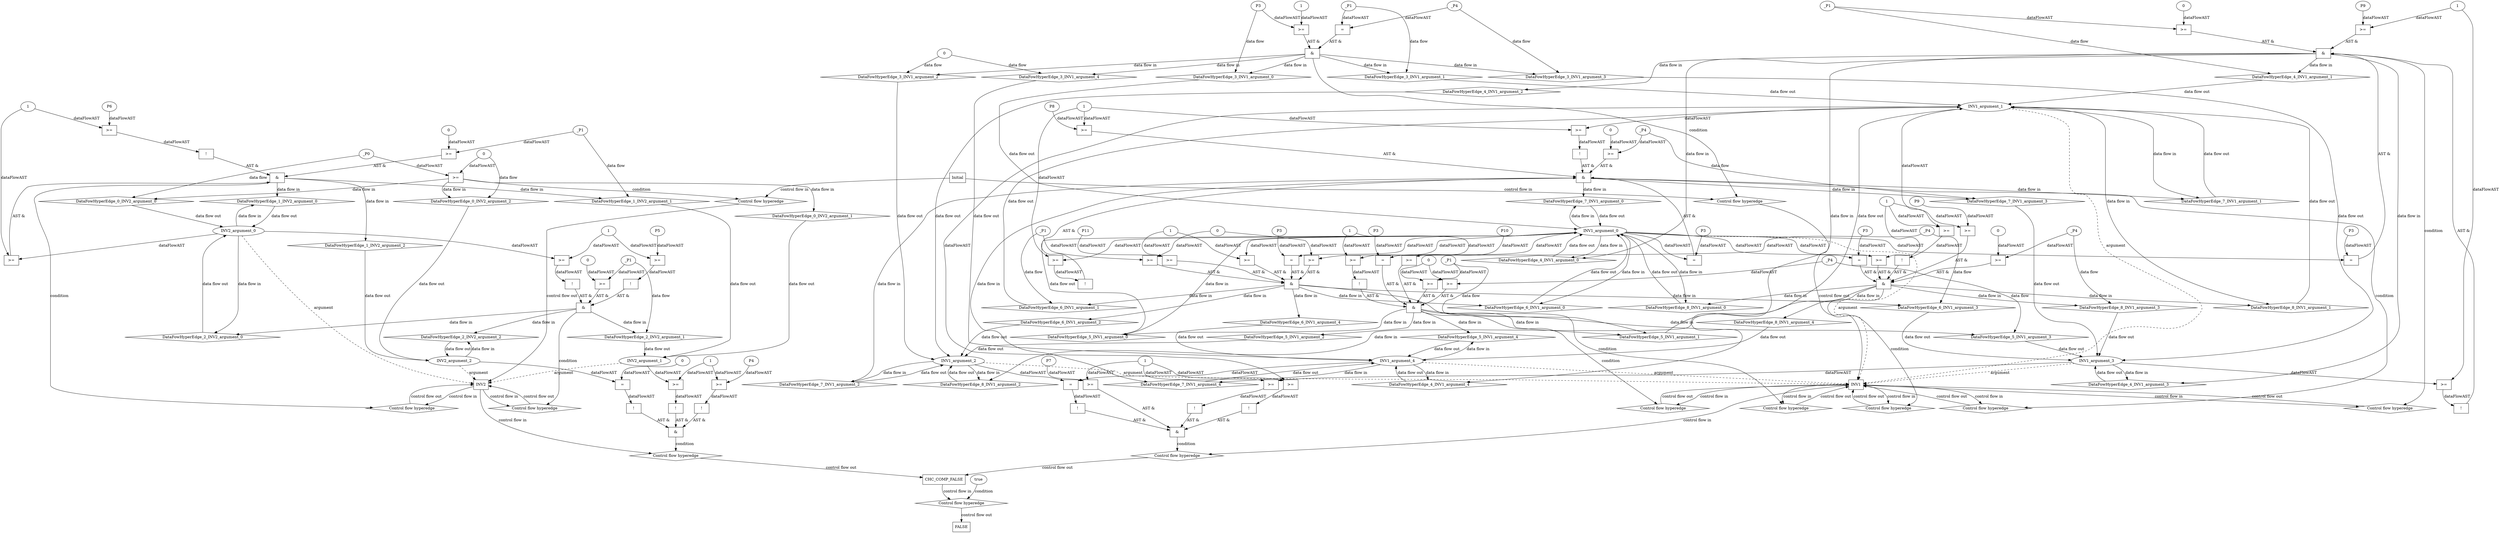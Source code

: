digraph dag {
"CHC_COMP_FALSE" [label="CHC_COMP_FALSE" nodeName="CHC_COMP_FALSE" class=cfn  shape="rect"];
"INV1" [label="INV1" nodeName="INV1" class=cfn  shape="rect"];
"INV2" [label="INV2" nodeName="INV2" class=cfn  shape="rect"];
FALSE [label="FALSE" nodeName=FALSE class=cfn  shape="rect"];
Initial [label="Initial" nodeName=Initial class=cfn  shape="rect"];
ControlFowHyperEdge_0 [label="Control flow hyperedge" nodeName=ControlFowHyperEdge_0 class=controlFlowHyperEdge shape="diamond"];
"Initial" -> ControlFowHyperEdge_0 [label="control flow in"]
ControlFowHyperEdge_0 -> "INV2" [label="control flow out"]
ControlFowHyperEdge_1 [label="Control flow hyperedge" nodeName=ControlFowHyperEdge_1 class=controlFlowHyperEdge shape="diamond"];
"INV2" -> ControlFowHyperEdge_1 [label="control flow in"]
ControlFowHyperEdge_1 -> "INV2" [label="control flow out"]
ControlFowHyperEdge_2 [label="Control flow hyperedge" nodeName=ControlFowHyperEdge_2 class=controlFlowHyperEdge shape="diamond"];
"INV2" -> ControlFowHyperEdge_2 [label="control flow in"]
ControlFowHyperEdge_2 -> "INV2" [label="control flow out"]
ControlFowHyperEdge_3 [label="Control flow hyperedge" nodeName=ControlFowHyperEdge_3 class=controlFlowHyperEdge shape="diamond"];
"Initial" -> ControlFowHyperEdge_3 [label="control flow in"]
ControlFowHyperEdge_3 -> "INV1" [label="control flow out"]
ControlFowHyperEdge_4 [label="Control flow hyperedge" nodeName=ControlFowHyperEdge_4 class=controlFlowHyperEdge shape="diamond"];
"INV1" -> ControlFowHyperEdge_4 [label="control flow in"]
ControlFowHyperEdge_4 -> "INV1" [label="control flow out"]
ControlFowHyperEdge_5 [label="Control flow hyperedge" nodeName=ControlFowHyperEdge_5 class=controlFlowHyperEdge shape="diamond"];
"INV1" -> ControlFowHyperEdge_5 [label="control flow in"]
ControlFowHyperEdge_5 -> "INV1" [label="control flow out"]
ControlFowHyperEdge_6 [label="Control flow hyperedge" nodeName=ControlFowHyperEdge_6 class=controlFlowHyperEdge shape="diamond"];
"INV1" -> ControlFowHyperEdge_6 [label="control flow in"]
ControlFowHyperEdge_6 -> "INV1" [label="control flow out"]
ControlFowHyperEdge_7 [label="Control flow hyperedge" nodeName=ControlFowHyperEdge_7 class=controlFlowHyperEdge shape="diamond"];
"INV1" -> ControlFowHyperEdge_7 [label="control flow in"]
ControlFowHyperEdge_7 -> "INV1" [label="control flow out"]
ControlFowHyperEdge_8 [label="Control flow hyperedge" nodeName=ControlFowHyperEdge_8 class=controlFlowHyperEdge shape="diamond"];
"INV1" -> ControlFowHyperEdge_8 [label="control flow in"]
ControlFowHyperEdge_8 -> "INV1" [label="control flow out"]
ControlFowHyperEdge_9 [label="Control flow hyperedge" nodeName=ControlFowHyperEdge_9 class=controlFlowHyperEdge shape="diamond"];
"INV2" -> ControlFowHyperEdge_9 [label="control flow in"]
ControlFowHyperEdge_9 -> "CHC_COMP_FALSE" [label="control flow out"]
ControlFowHyperEdge_10 [label="Control flow hyperedge" nodeName=ControlFowHyperEdge_10 class=controlFlowHyperEdge shape="diamond"];
"INV1" -> ControlFowHyperEdge_10 [label="control flow in"]
ControlFowHyperEdge_10 -> "CHC_COMP_FALSE" [label="control flow out"]
ControlFowHyperEdge_11 [label="Control flow hyperedge" nodeName=ControlFowHyperEdge_11 class=controlFlowHyperEdge shape="diamond"];
"CHC_COMP_FALSE" -> ControlFowHyperEdge_11 [label="control flow in"]
ControlFowHyperEdge_11 -> "FALSE" [label="control flow out"]
"INV2_argument_0" [label="INV2_argument_0" nodeName=argument0 class=argument  head="INV2" shape="oval"];
"INV2_argument_0" -> "INV2"[label="argument" style="dashed"]
"INV2_argument_1" [label="INV2_argument_1" nodeName=argument1 class=argument  head="INV2" shape="oval"];
"INV2_argument_1" -> "INV2"[label="argument" style="dashed"]
"INV2_argument_2" [label="INV2_argument_2" nodeName=argument2 class=argument  head="INV2" shape="oval"];
"INV2_argument_2" -> "INV2"[label="argument" style="dashed"]
"INV1_argument_0" [label="INV1_argument_0" nodeName=argument0 class=argument  head="INV1" shape="oval"];
"INV1_argument_0" -> "INV1"[label="argument" style="dashed"]
"INV1_argument_1" [label="INV1_argument_1" nodeName=argument1 class=argument  head="INV1" shape="oval"];
"INV1_argument_1" -> "INV1"[label="argument" style="dashed"]
"INV1_argument_2" [label="INV1_argument_2" nodeName=argument2 class=argument  head="INV1" shape="oval"];
"INV1_argument_2" -> "INV1"[label="argument" style="dashed"]
"INV1_argument_3" [label="INV1_argument_3" nodeName=argument3 class=argument  head="INV1" shape="oval"];
"INV1_argument_3" -> "INV1"[label="argument" style="dashed"]
"INV1_argument_4" [label="INV1_argument_4" nodeName=argument4 class=argument  head="INV1" shape="oval"];
"INV1_argument_4" -> "INV1"[label="argument" style="dashed"]

"xxxINV2___Initial_0xxxguard_0_node_0" [label=">=" nodeName="xxxINV2___Initial_0xxxguard_0_node_0" class=Operator  shape="rect"];
"xxxINV2___Initial_0xxxdataFlow1_node_0" -> "xxxINV2___Initial_0xxxguard_0_node_0"[label="dataFlowAST"]
"xxxINV2___Initial_0xxxdataFlow_0_node_0" -> "xxxINV2___Initial_0xxxguard_0_node_0"[label="dataFlowAST"]

"xxxINV2___Initial_0xxxguard_0_node_0" -> "ControlFowHyperEdge_0" [label="condition"];
"xxxINV2___Initial_0xxxdataFlow_0_node_0" [label="_P0" nodeName="xxxINV2___Initial_0xxxdataFlow_0_node_0" class=Constant ];

"xxxINV2___Initial_0xxxdataFlow_0_node_0" -> "DataFowHyperEdge_0_INV2_argument_0" [label="data flow"];
"xxxINV2___Initial_0xxxdataFlow1_node_0" [label="0" nodeName="xxxINV2___Initial_0xxxdataFlow1_node_0" class=Literal ];

"xxxINV2___Initial_0xxxdataFlow1_node_0" -> "DataFowHyperEdge_0_INV2_argument_2" [label="data flow"];
"xxxINV2___INV2_1xxx_and" [label="&" nodeName="xxxINV2___INV2_1xxx_and" class=Operator shape="rect"];
"xxxINV2___INV2_1xxxguard_0_node_0" [label="!" nodeName="xxxINV2___INV2_1xxxguard_0_node_0" class=Operator shape="rect"];
"xxxINV2___INV2_1xxxguard_0_node_1" [label=">=" nodeName="xxxINV2___INV2_1xxxguard_0_node_1" class=Operator  shape="rect"];
"xxxINV2___INV2_1xxxguard_0_node_2" [label="P6" nodeName="xxxINV2___INV2_1xxxguard_0_node_2" class=Constant ];
"xxxINV2___INV2_1xxxguard_0_node_3" [label="1" nodeName="xxxINV2___INV2_1xxxguard_0_node_3" class=Literal ];
"xxxINV2___INV2_1xxxguard_0_node_1" -> "xxxINV2___INV2_1xxxguard_0_node_0"[label="dataFlowAST"]
"xxxINV2___INV2_1xxxguard_0_node_2" -> "xxxINV2___INV2_1xxxguard_0_node_1"[label="dataFlowAST"]
"xxxINV2___INV2_1xxxguard_0_node_3" -> "xxxINV2___INV2_1xxxguard_0_node_1"[label="dataFlowAST"]

"xxxINV2___INV2_1xxxguard_0_node_0" -> "xxxINV2___INV2_1xxx_and" [label="AST &"];
"xxxINV2___INV2_1xxxguard1_node_0" [label=">=" nodeName="xxxINV2___INV2_1xxxguard1_node_0" class=Operator  shape="rect"];
"xxxINV2___INV2_1xxxguard1_node_2" [label="0" nodeName="xxxINV2___INV2_1xxxguard1_node_2" class=Literal ];
"xxxINV2___INV2_1xxxdataFlow_0_node_0" -> "xxxINV2___INV2_1xxxguard1_node_0"[label="dataFlowAST"]
"xxxINV2___INV2_1xxxguard1_node_2" -> "xxxINV2___INV2_1xxxguard1_node_0"[label="dataFlowAST"]

"xxxINV2___INV2_1xxxguard1_node_0" -> "xxxINV2___INV2_1xxx_and" [label="AST &"];
"xxxINV2___INV2_1xxxguard2_node_0" [label=">=" nodeName="xxxINV2___INV2_1xxxguard2_node_0" class=Operator  shape="rect"];
"INV2_argument_0" -> "xxxINV2___INV2_1xxxguard2_node_0"[label="dataFlowAST"]
"xxxINV2___INV2_1xxxguard_0_node_3" -> "xxxINV2___INV2_1xxxguard2_node_0"[label="dataFlowAST"]

"xxxINV2___INV2_1xxxguard2_node_0" -> "xxxINV2___INV2_1xxx_and" [label="AST &"];
"xxxINV2___INV2_1xxx_and" -> "ControlFowHyperEdge_1" [label="condition"];
"xxxINV2___INV2_1xxxdataFlow_0_node_0" [label="_P1" nodeName="xxxINV2___INV2_1xxxdataFlow_0_node_0" class=Constant ];

"xxxINV2___INV2_1xxxdataFlow_0_node_0" -> "DataFowHyperEdge_1_INV2_argument_1" [label="data flow"];
"xxxINV2___INV2_2xxx_and" [label="&" nodeName="xxxINV2___INV2_2xxx_and" class=Operator shape="rect"];
"xxxINV2___INV2_2xxxguard_0_node_0" [label=">=" nodeName="xxxINV2___INV2_2xxxguard_0_node_0" class=Operator  shape="rect"];
"xxxINV2___INV2_2xxxguard_0_node_2" [label="0" nodeName="xxxINV2___INV2_2xxxguard_0_node_2" class=Literal ];
"xxxINV2___INV2_2xxxdataFlow_0_node_0" -> "xxxINV2___INV2_2xxxguard_0_node_0"[label="dataFlowAST"]
"xxxINV2___INV2_2xxxguard_0_node_2" -> "xxxINV2___INV2_2xxxguard_0_node_0"[label="dataFlowAST"]

"xxxINV2___INV2_2xxxguard_0_node_0" -> "xxxINV2___INV2_2xxx_and" [label="AST &"];
"xxxINV2___INV2_2xxxguard1_node_0" [label="!" nodeName="xxxINV2___INV2_2xxxguard1_node_0" class=Operator shape="rect"];
"xxxINV2___INV2_2xxxguard1_node_1" [label=">=" nodeName="xxxINV2___INV2_2xxxguard1_node_1" class=Operator  shape="rect"];
"xxxINV2___INV2_2xxxguard1_node_2" [label="P5" nodeName="xxxINV2___INV2_2xxxguard1_node_2" class=Constant ];
"xxxINV2___INV2_2xxxguard1_node_3" [label="1" nodeName="xxxINV2___INV2_2xxxguard1_node_3" class=Literal ];
"xxxINV2___INV2_2xxxguard1_node_1" -> "xxxINV2___INV2_2xxxguard1_node_0"[label="dataFlowAST"]
"xxxINV2___INV2_2xxxguard1_node_2" -> "xxxINV2___INV2_2xxxguard1_node_1"[label="dataFlowAST"]
"xxxINV2___INV2_2xxxguard1_node_3" -> "xxxINV2___INV2_2xxxguard1_node_1"[label="dataFlowAST"]

"xxxINV2___INV2_2xxxguard1_node_0" -> "xxxINV2___INV2_2xxx_and" [label="AST &"];
"xxxINV2___INV2_2xxxguard2_node_0" [label="!" nodeName="xxxINV2___INV2_2xxxguard2_node_0" class=Operator shape="rect"];
"xxxINV2___INV2_2xxxguard2_node_1" [label=">=" nodeName="xxxINV2___INV2_2xxxguard2_node_1" class=Operator  shape="rect"];
"xxxINV2___INV2_2xxxguard2_node_1" -> "xxxINV2___INV2_2xxxguard2_node_0"[label="dataFlowAST"]
"INV2_argument_0" -> "xxxINV2___INV2_2xxxguard2_node_1"[label="dataFlowAST"]
"xxxINV2___INV2_2xxxguard1_node_3" -> "xxxINV2___INV2_2xxxguard2_node_1"[label="dataFlowAST"]

"xxxINV2___INV2_2xxxguard2_node_0" -> "xxxINV2___INV2_2xxx_and" [label="AST &"];
"xxxINV2___INV2_2xxx_and" -> "ControlFowHyperEdge_2" [label="condition"];
"xxxINV2___INV2_2xxxdataFlow_0_node_0" [label="_P1" nodeName="xxxINV2___INV2_2xxxdataFlow_0_node_0" class=Constant ];

"xxxINV2___INV2_2xxxdataFlow_0_node_0" -> "DataFowHyperEdge_2_INV2_argument_1" [label="data flow"];
"xxxINV1___Initial_3xxx_and" [label="&" nodeName="xxxINV1___Initial_3xxx_and" class=Operator shape="rect"];
"xxxINV1___Initial_3xxxguard_0_node_0" [label=">=" nodeName="xxxINV1___Initial_3xxxguard_0_node_0" class=Operator  shape="rect"];
"xxxINV1___Initial_3xxxguard_0_node_2" [label="1" nodeName="xxxINV1___Initial_3xxxguard_0_node_2" class=Literal ];
"xxxINV1___Initial_3xxxdataFlow4_node_0" -> "xxxINV1___Initial_3xxxguard_0_node_0"[label="dataFlowAST"]
"xxxINV1___Initial_3xxxguard_0_node_2" -> "xxxINV1___Initial_3xxxguard_0_node_0"[label="dataFlowAST"]

"xxxINV1___Initial_3xxxguard_0_node_0" -> "xxxINV1___Initial_3xxx_and" [label="AST &"];
"xxxINV1___Initial_3xxxguard1_node_0" [label="=" nodeName="xxxINV1___Initial_3xxxguard1_node_0" class=Operator  shape="rect"];
"xxxINV1___Initial_3xxxdataFlow1_node_0" -> "xxxINV1___Initial_3xxxguard1_node_0"[label="dataFlowAST"]
"xxxINV1___Initial_3xxxdataFlow3_node_0" -> "xxxINV1___Initial_3xxxguard1_node_0"[label="dataFlowAST"]

"xxxINV1___Initial_3xxxguard1_node_0" -> "xxxINV1___Initial_3xxx_and" [label="AST &"];
"xxxINV1___Initial_3xxx_and" -> "ControlFowHyperEdge_3" [label="condition"];
"xxxINV1___Initial_3xxxdataFlow_0_node_0" [label="0" nodeName="xxxINV1___Initial_3xxxdataFlow_0_node_0" class=Literal ];

"xxxINV1___Initial_3xxxdataFlow_0_node_0" -> "DataFowHyperEdge_3_INV1_argument_4" [label="data flow"];
"xxxINV1___Initial_3xxxdataFlow1_node_0" [label="_P1" nodeName="xxxINV1___Initial_3xxxdataFlow1_node_0" class=Constant ];

"xxxINV1___Initial_3xxxdataFlow1_node_0" -> "DataFowHyperEdge_3_INV1_argument_1" [label="data flow"];

"xxxINV1___Initial_3xxxdataFlow_0_node_0" -> "DataFowHyperEdge_3_INV1_argument_2" [label="data flow"];
"xxxINV1___Initial_3xxxdataFlow3_node_0" [label="_P4" nodeName="xxxINV1___Initial_3xxxdataFlow3_node_0" class=Constant ];

"xxxINV1___Initial_3xxxdataFlow3_node_0" -> "DataFowHyperEdge_3_INV1_argument_3" [label="data flow"];
"xxxINV1___Initial_3xxxdataFlow4_node_0" [label="P3" nodeName="xxxINV1___Initial_3xxxdataFlow4_node_0" class=Constant ];

"xxxINV1___Initial_3xxxdataFlow4_node_0" -> "DataFowHyperEdge_3_INV1_argument_0" [label="data flow"];
"xxxINV1___INV1_4xxx_and" [label="&" nodeName="xxxINV1___INV1_4xxx_and" class=Operator shape="rect"];
"xxxINV1___INV1_4xxxguard_0_node_0" [label=">=" nodeName="xxxINV1___INV1_4xxxguard_0_node_0" class=Operator  shape="rect"];
"xxxINV1___INV1_4xxxguard_0_node_1" [label="P9" nodeName="xxxINV1___INV1_4xxxguard_0_node_1" class=Constant ];
"xxxINV1___INV1_4xxxguard_0_node_2" [label="1" nodeName="xxxINV1___INV1_4xxxguard_0_node_2" class=Literal ];
"xxxINV1___INV1_4xxxguard_0_node_1" -> "xxxINV1___INV1_4xxxguard_0_node_0"[label="dataFlowAST"]
"xxxINV1___INV1_4xxxguard_0_node_2" -> "xxxINV1___INV1_4xxxguard_0_node_0"[label="dataFlowAST"]

"xxxINV1___INV1_4xxxguard_0_node_0" -> "xxxINV1___INV1_4xxx_and" [label="AST &"];
"xxxINV1___INV1_4xxxguard1_node_0" [label=">=" nodeName="xxxINV1___INV1_4xxxguard1_node_0" class=Operator  shape="rect"];
"xxxINV1___INV1_4xxxguard1_node_2" [label="0" nodeName="xxxINV1___INV1_4xxxguard1_node_2" class=Literal ];
"xxxINV1___INV1_4xxxdataFlow_0_node_0" -> "xxxINV1___INV1_4xxxguard1_node_0"[label="dataFlowAST"]
"xxxINV1___INV1_4xxxguard1_node_2" -> "xxxINV1___INV1_4xxxguard1_node_0"[label="dataFlowAST"]

"xxxINV1___INV1_4xxxguard1_node_0" -> "xxxINV1___INV1_4xxx_and" [label="AST &"];
"xxxINV1___INV1_4xxxguard2_node_0" [label="!" nodeName="xxxINV1___INV1_4xxxguard2_node_0" class=Operator shape="rect"];
"xxxINV1___INV1_4xxxguard2_node_1" [label=">=" nodeName="xxxINV1___INV1_4xxxguard2_node_1" class=Operator  shape="rect"];
"xxxINV1___INV1_4xxxguard2_node_1" -> "xxxINV1___INV1_4xxxguard2_node_0"[label="dataFlowAST"]
"INV1_argument_3" -> "xxxINV1___INV1_4xxxguard2_node_1"[label="dataFlowAST"]
"xxxINV1___INV1_4xxxguard_0_node_2" -> "xxxINV1___INV1_4xxxguard2_node_1"[label="dataFlowAST"]

"xxxINV1___INV1_4xxxguard2_node_0" -> "xxxINV1___INV1_4xxx_and" [label="AST &"];
"xxxINV1___INV1_4xxxguard3_node_0" [label="=" nodeName="xxxINV1___INV1_4xxxguard3_node_0" class=Operator  shape="rect"];
"xxxINV1___INV1_4xxxguard3_node_1" [label="P3" nodeName="xxxINV1___INV1_4xxxguard3_node_1" class=Constant ];
"xxxINV1___INV1_4xxxguard3_node_1" -> "xxxINV1___INV1_4xxxguard3_node_0"[label="dataFlowAST"]
"INV1_argument_0" -> "xxxINV1___INV1_4xxxguard3_node_0"[label="dataFlowAST"]

"xxxINV1___INV1_4xxxguard3_node_0" -> "xxxINV1___INV1_4xxx_and" [label="AST &"];
"xxxINV1___INV1_4xxx_and" -> "ControlFowHyperEdge_4" [label="condition"];
"xxxINV1___INV1_4xxxdataFlow_0_node_0" [label="_P1" nodeName="xxxINV1___INV1_4xxxdataFlow_0_node_0" class=Constant ];

"xxxINV1___INV1_4xxxdataFlow_0_node_0" -> "DataFowHyperEdge_4_INV1_argument_1" [label="data flow"];
"xxxINV1___INV1_5xxx_and" [label="&" nodeName="xxxINV1___INV1_5xxx_and" class=Operator shape="rect"];
"xxxINV1___INV1_5xxxguard_0_node_0" [label="=" nodeName="xxxINV1___INV1_5xxxguard_0_node_0" class=Operator  shape="rect"];
"xxxINV1___INV1_5xxxguard_0_node_1" [label="P3" nodeName="xxxINV1___INV1_5xxxguard_0_node_1" class=Constant ];
"xxxINV1___INV1_5xxxguard_0_node_1" -> "xxxINV1___INV1_5xxxguard_0_node_0"[label="dataFlowAST"]
"INV1_argument_0" -> "xxxINV1___INV1_5xxxguard_0_node_0"[label="dataFlowAST"]

"xxxINV1___INV1_5xxxguard_0_node_0" -> "xxxINV1___INV1_5xxx_and" [label="AST &"];
"xxxINV1___INV1_5xxxguard1_node_0" [label="!" nodeName="xxxINV1___INV1_5xxxguard1_node_0" class=Operator shape="rect"];
"xxxINV1___INV1_5xxxguard1_node_1" [label=">=" nodeName="xxxINV1___INV1_5xxxguard1_node_1" class=Operator  shape="rect"];
"xxxINV1___INV1_5xxxguard1_node_3" [label="1" nodeName="xxxINV1___INV1_5xxxguard1_node_3" class=Literal ];
"xxxINV1___INV1_5xxxguard1_node_1" -> "xxxINV1___INV1_5xxxguard1_node_0"[label="dataFlowAST"]
"INV1_argument_0" -> "xxxINV1___INV1_5xxxguard1_node_1"[label="dataFlowAST"]
"xxxINV1___INV1_5xxxguard1_node_3" -> "xxxINV1___INV1_5xxxguard1_node_1"[label="dataFlowAST"]

"xxxINV1___INV1_5xxxguard1_node_0" -> "xxxINV1___INV1_5xxx_and" [label="AST &"];
"xxxINV1___INV1_5xxxguard2_node_0" [label=">=" nodeName="xxxINV1___INV1_5xxxguard2_node_0" class=Operator  shape="rect"];
"xxxINV1___INV1_5xxxguard2_node_2" [label="0" nodeName="xxxINV1___INV1_5xxxguard2_node_2" class=Literal ];
"xxxINV1___INV1_5xxxdataFlow1_node_0" -> "xxxINV1___INV1_5xxxguard2_node_0"[label="dataFlowAST"]
"xxxINV1___INV1_5xxxguard2_node_2" -> "xxxINV1___INV1_5xxxguard2_node_0"[label="dataFlowAST"]

"xxxINV1___INV1_5xxxguard2_node_0" -> "xxxINV1___INV1_5xxx_and" [label="AST &"];
"xxxINV1___INV1_5xxxguard3_node_0" [label=">=" nodeName="xxxINV1___INV1_5xxxguard3_node_0" class=Operator  shape="rect"];
"xxxINV1___INV1_5xxxguard3_node_1" [label="P10" nodeName="xxxINV1___INV1_5xxxguard3_node_1" class=Constant ];
"xxxINV1___INV1_5xxxguard3_node_1" -> "xxxINV1___INV1_5xxxguard3_node_0"[label="dataFlowAST"]
"xxxINV1___INV1_5xxxguard1_node_3" -> "xxxINV1___INV1_5xxxguard3_node_0"[label="dataFlowAST"]

"xxxINV1___INV1_5xxxguard3_node_0" -> "xxxINV1___INV1_5xxx_and" [label="AST &"];
"xxxINV1___INV1_5xxxguard4_node_0" [label=">=" nodeName="xxxINV1___INV1_5xxxguard4_node_0" class=Operator  shape="rect"];
"xxxINV1___INV1_5xxxdataFlow_0_node_0" -> "xxxINV1___INV1_5xxxguard4_node_0"[label="dataFlowAST"]
"xxxINV1___INV1_5xxxguard2_node_2" -> "xxxINV1___INV1_5xxxguard4_node_0"[label="dataFlowAST"]

"xxxINV1___INV1_5xxxguard4_node_0" -> "xxxINV1___INV1_5xxx_and" [label="AST &"];
"xxxINV1___INV1_5xxx_and" -> "ControlFowHyperEdge_5" [label="condition"];
"xxxINV1___INV1_5xxxdataFlow_0_node_0" [label="_P1" nodeName="xxxINV1___INV1_5xxxdataFlow_0_node_0" class=Constant ];

"xxxINV1___INV1_5xxxdataFlow_0_node_0" -> "DataFowHyperEdge_5_INV1_argument_1" [label="data flow"];
"xxxINV1___INV1_5xxxdataFlow1_node_0" [label="_P4" nodeName="xxxINV1___INV1_5xxxdataFlow1_node_0" class=Constant ];

"xxxINV1___INV1_5xxxdataFlow1_node_0" -> "DataFowHyperEdge_5_INV1_argument_3" [label="data flow"];
"xxxINV1___INV1_6xxx_and" [label="&" nodeName="xxxINV1___INV1_6xxx_and" class=Operator shape="rect"];
"xxxINV1___INV1_6xxxguard_0_node_0" [label="=" nodeName="xxxINV1___INV1_6xxxguard_0_node_0" class=Operator  shape="rect"];
"xxxINV1___INV1_6xxxguard_0_node_1" [label="P3" nodeName="xxxINV1___INV1_6xxxguard_0_node_1" class=Constant ];
"xxxINV1___INV1_6xxxguard_0_node_1" -> "xxxINV1___INV1_6xxxguard_0_node_0"[label="dataFlowAST"]
"INV1_argument_0" -> "xxxINV1___INV1_6xxxguard_0_node_0"[label="dataFlowAST"]

"xxxINV1___INV1_6xxxguard_0_node_0" -> "xxxINV1___INV1_6xxx_and" [label="AST &"];
"xxxINV1___INV1_6xxxguard3_node_0" [label=">=" nodeName="xxxINV1___INV1_6xxxguard3_node_0" class=Operator  shape="rect"];
"xxxINV1___INV1_6xxxguard3_node_2" [label="0" nodeName="xxxINV1___INV1_6xxxguard3_node_2" class=Literal ];
"xxxINV1___INV1_6xxxdataFlow1_node_0" -> "xxxINV1___INV1_6xxxguard3_node_0"[label="dataFlowAST"]
"xxxINV1___INV1_6xxxguard3_node_2" -> "xxxINV1___INV1_6xxxguard3_node_0"[label="dataFlowAST"]

"xxxINV1___INV1_6xxxguard3_node_0" -> "xxxINV1___INV1_6xxx_and" [label="AST &"];
"xxxINV1___INV1_6xxxguard4_node_0" [label=">=" nodeName="xxxINV1___INV1_6xxxguard4_node_0" class=Operator  shape="rect"];
"xxxINV1___INV1_6xxxdataFlow_0_node_0" -> "xxxINV1___INV1_6xxxguard4_node_0"[label="dataFlowAST"]
"xxxINV1___INV1_6xxxguard3_node_2" -> "xxxINV1___INV1_6xxxguard4_node_0"[label="dataFlowAST"]

"xxxINV1___INV1_6xxxguard4_node_0" -> "xxxINV1___INV1_6xxx_and" [label="AST &"];
"xxxINV1___INV1_6xxxguard2_node_0" [label=">=" nodeName="xxxINV1___INV1_6xxxguard2_node_0" class=Operator  shape="rect"];
"xxxINV1___INV1_6xxxguard2_node_1" [label="P11" nodeName="xxxINV1___INV1_6xxxguard2_node_1" class=Constant ];
"xxxINV1___INV1_6xxxguard2_node_1" -> "xxxINV1___INV1_6xxxguard2_node_0"[label="dataFlowAST"]
"xxxINV1___INV1_6xxxguard1_node_2" -> "xxxINV1___INV1_6xxxguard2_node_0"[label="dataFlowAST"]

"xxxINV1___INV1_6xxxguard2_node_0" -> "xxxINV1___INV1_6xxx_and" [label="AST &"];
"xxxINV1___INV1_6xxxguard1_node_0" [label=">=" nodeName="xxxINV1___INV1_6xxxguard1_node_0" class=Operator  shape="rect"];
"xxxINV1___INV1_6xxxguard1_node_2" [label="1" nodeName="xxxINV1___INV1_6xxxguard1_node_2" class=Literal ];
"INV1_argument_0" -> "xxxINV1___INV1_6xxxguard1_node_0"[label="dataFlowAST"]
"xxxINV1___INV1_6xxxguard1_node_2" -> "xxxINV1___INV1_6xxxguard1_node_0"[label="dataFlowAST"]

"xxxINV1___INV1_6xxxguard1_node_0" -> "xxxINV1___INV1_6xxx_and" [label="AST &"];
"xxxINV1___INV1_6xxx_and" -> "ControlFowHyperEdge_6" [label="condition"];
"xxxINV1___INV1_6xxxdataFlow_0_node_0" [label="_P1" nodeName="xxxINV1___INV1_6xxxdataFlow_0_node_0" class=Constant ];

"xxxINV1___INV1_6xxxdataFlow_0_node_0" -> "DataFowHyperEdge_6_INV1_argument_1" [label="data flow"];
"xxxINV1___INV1_6xxxdataFlow1_node_0" [label="_P4" nodeName="xxxINV1___INV1_6xxxdataFlow1_node_0" class=Constant ];

"xxxINV1___INV1_6xxxdataFlow1_node_0" -> "DataFowHyperEdge_6_INV1_argument_3" [label="data flow"];
"xxxINV1___INV1_7xxx_and" [label="&" nodeName="xxxINV1___INV1_7xxx_and" class=Operator shape="rect"];
"xxxINV1___INV1_7xxxguard3_node_0" [label=">=" nodeName="xxxINV1___INV1_7xxxguard3_node_0" class=Operator  shape="rect"];
"xxxINV1___INV1_7xxxguard3_node_1" [label="P8" nodeName="xxxINV1___INV1_7xxxguard3_node_1" class=Constant ];
"xxxINV1___INV1_7xxxguard3_node_1" -> "xxxINV1___INV1_7xxxguard3_node_0"[label="dataFlowAST"]
"xxxINV1___INV1_7xxxguard1_node_3" -> "xxxINV1___INV1_7xxxguard3_node_0"[label="dataFlowAST"]

"xxxINV1___INV1_7xxxguard3_node_0" -> "xxxINV1___INV1_7xxx_and" [label="AST &"];
"xxxINV1___INV1_7xxxguard_0_node_0" [label="=" nodeName="xxxINV1___INV1_7xxxguard_0_node_0" class=Operator  shape="rect"];
"xxxINV1___INV1_7xxxguard_0_node_1" [label="P3" nodeName="xxxINV1___INV1_7xxxguard_0_node_1" class=Constant ];
"xxxINV1___INV1_7xxxguard_0_node_1" -> "xxxINV1___INV1_7xxxguard_0_node_0"[label="dataFlowAST"]
"INV1_argument_0" -> "xxxINV1___INV1_7xxxguard_0_node_0"[label="dataFlowAST"]

"xxxINV1___INV1_7xxxguard_0_node_0" -> "xxxINV1___INV1_7xxx_and" [label="AST &"];
"xxxINV1___INV1_7xxxguard2_node_0" [label=">=" nodeName="xxxINV1___INV1_7xxxguard2_node_0" class=Operator  shape="rect"];
"xxxINV1___INV1_7xxxguard2_node_2" [label="0" nodeName="xxxINV1___INV1_7xxxguard2_node_2" class=Literal ];
"xxxINV1___INV1_7xxxdataFlow_0_node_0" -> "xxxINV1___INV1_7xxxguard2_node_0"[label="dataFlowAST"]
"xxxINV1___INV1_7xxxguard2_node_2" -> "xxxINV1___INV1_7xxxguard2_node_0"[label="dataFlowAST"]

"xxxINV1___INV1_7xxxguard2_node_0" -> "xxxINV1___INV1_7xxx_and" [label="AST &"];
"xxxINV1___INV1_7xxxguard4_node_0" [label="!" nodeName="xxxINV1___INV1_7xxxguard4_node_0" class=Operator shape="rect"];
"xxxINV1___INV1_7xxxguard4_node_1" [label=">=" nodeName="xxxINV1___INV1_7xxxguard4_node_1" class=Operator  shape="rect"];
"xxxINV1___INV1_7xxxguard4_node_1" -> "xxxINV1___INV1_7xxxguard4_node_0"[label="dataFlowAST"]
"INV1_argument_0" -> "xxxINV1___INV1_7xxxguard4_node_1"[label="dataFlowAST"]
"xxxINV1___INV1_7xxxguard1_node_3" -> "xxxINV1___INV1_7xxxguard4_node_1"[label="dataFlowAST"]

"xxxINV1___INV1_7xxxguard4_node_0" -> "xxxINV1___INV1_7xxx_and" [label="AST &"];
"xxxINV1___INV1_7xxxguard1_node_0" [label="!" nodeName="xxxINV1___INV1_7xxxguard1_node_0" class=Operator shape="rect"];
"xxxINV1___INV1_7xxxguard1_node_1" [label=">=" nodeName="xxxINV1___INV1_7xxxguard1_node_1" class=Operator  shape="rect"];
"xxxINV1___INV1_7xxxguard1_node_3" [label="1" nodeName="xxxINV1___INV1_7xxxguard1_node_3" class=Literal ];
"xxxINV1___INV1_7xxxguard1_node_1" -> "xxxINV1___INV1_7xxxguard1_node_0"[label="dataFlowAST"]
"INV1_argument_1" -> "xxxINV1___INV1_7xxxguard1_node_1"[label="dataFlowAST"]
"xxxINV1___INV1_7xxxguard1_node_3" -> "xxxINV1___INV1_7xxxguard1_node_1"[label="dataFlowAST"]

"xxxINV1___INV1_7xxxguard1_node_0" -> "xxxINV1___INV1_7xxx_and" [label="AST &"];
"xxxINV1___INV1_7xxx_and" -> "ControlFowHyperEdge_7" [label="condition"];
"xxxINV1___INV1_7xxxdataFlow_0_node_0" [label="_P4" nodeName="xxxINV1___INV1_7xxxdataFlow_0_node_0" class=Constant ];

"xxxINV1___INV1_7xxxdataFlow_0_node_0" -> "DataFowHyperEdge_7_INV1_argument_3" [label="data flow"];
"xxxINV1___INV1_8xxx_and" [label="&" nodeName="xxxINV1___INV1_8xxx_and" class=Operator shape="rect"];
"xxxINV1___INV1_8xxxguard4_node_0" [label=">=" nodeName="xxxINV1___INV1_8xxxguard4_node_0" class=Operator  shape="rect"];
"INV1_argument_0" -> "xxxINV1___INV1_8xxxguard4_node_0"[label="dataFlowAST"]
"xxxINV1___INV1_8xxxguard1_node_3" -> "xxxINV1___INV1_8xxxguard4_node_0"[label="dataFlowAST"]

"xxxINV1___INV1_8xxxguard4_node_0" -> "xxxINV1___INV1_8xxx_and" [label="AST &"];
"xxxINV1___INV1_8xxxguard2_node_0" [label=">=" nodeName="xxxINV1___INV1_8xxxguard2_node_0" class=Operator  shape="rect"];
"xxxINV1___INV1_8xxxguard2_node_1" [label="P9" nodeName="xxxINV1___INV1_8xxxguard2_node_1" class=Constant ];
"xxxINV1___INV1_8xxxguard2_node_1" -> "xxxINV1___INV1_8xxxguard2_node_0"[label="dataFlowAST"]
"xxxINV1___INV1_8xxxguard1_node_3" -> "xxxINV1___INV1_8xxxguard2_node_0"[label="dataFlowAST"]

"xxxINV1___INV1_8xxxguard2_node_0" -> "xxxINV1___INV1_8xxx_and" [label="AST &"];
"xxxINV1___INV1_8xxxguard3_node_0" [label=">=" nodeName="xxxINV1___INV1_8xxxguard3_node_0" class=Operator  shape="rect"];
"xxxINV1___INV1_8xxxguard3_node_2" [label="0" nodeName="xxxINV1___INV1_8xxxguard3_node_2" class=Literal ];
"xxxINV1___INV1_8xxxdataFlow_0_node_0" -> "xxxINV1___INV1_8xxxguard3_node_0"[label="dataFlowAST"]
"xxxINV1___INV1_8xxxguard3_node_2" -> "xxxINV1___INV1_8xxxguard3_node_0"[label="dataFlowAST"]

"xxxINV1___INV1_8xxxguard3_node_0" -> "xxxINV1___INV1_8xxx_and" [label="AST &"];
"xxxINV1___INV1_8xxxguard_0_node_0" [label="=" nodeName="xxxINV1___INV1_8xxxguard_0_node_0" class=Operator  shape="rect"];
"xxxINV1___INV1_8xxxguard_0_node_1" [label="P3" nodeName="xxxINV1___INV1_8xxxguard_0_node_1" class=Constant ];
"xxxINV1___INV1_8xxxguard_0_node_1" -> "xxxINV1___INV1_8xxxguard_0_node_0"[label="dataFlowAST"]
"INV1_argument_0" -> "xxxINV1___INV1_8xxxguard_0_node_0"[label="dataFlowAST"]

"xxxINV1___INV1_8xxxguard_0_node_0" -> "xxxINV1___INV1_8xxx_and" [label="AST &"];
"xxxINV1___INV1_8xxxguard1_node_0" [label="!" nodeName="xxxINV1___INV1_8xxxguard1_node_0" class=Operator shape="rect"];
"xxxINV1___INV1_8xxxguard1_node_1" [label=">=" nodeName="xxxINV1___INV1_8xxxguard1_node_1" class=Operator  shape="rect"];
"xxxINV1___INV1_8xxxguard1_node_3" [label="1" nodeName="xxxINV1___INV1_8xxxguard1_node_3" class=Literal ];
"xxxINV1___INV1_8xxxguard1_node_1" -> "xxxINV1___INV1_8xxxguard1_node_0"[label="dataFlowAST"]
"INV1_argument_1" -> "xxxINV1___INV1_8xxxguard1_node_1"[label="dataFlowAST"]
"xxxINV1___INV1_8xxxguard1_node_3" -> "xxxINV1___INV1_8xxxguard1_node_1"[label="dataFlowAST"]

"xxxINV1___INV1_8xxxguard1_node_0" -> "xxxINV1___INV1_8xxx_and" [label="AST &"];
"xxxINV1___INV1_8xxx_and" -> "ControlFowHyperEdge_8" [label="condition"];
"xxxINV1___INV1_8xxxdataFlow_0_node_0" [label="_P4" nodeName="xxxINV1___INV1_8xxxdataFlow_0_node_0" class=Constant ];

"xxxINV1___INV1_8xxxdataFlow_0_node_0" -> "DataFowHyperEdge_8_INV1_argument_3" [label="data flow"];
"xxxCHC_COMP_FALSE___INV2_9xxx_and" [label="&" nodeName="xxxCHC_COMP_FALSE___INV2_9xxx_and" class=Operator shape="rect"];
"xxxCHC_COMP_FALSE___INV2_9xxxguard_0_node_0" [label="!" nodeName="xxxCHC_COMP_FALSE___INV2_9xxxguard_0_node_0" class=Operator shape="rect"];
"xxxCHC_COMP_FALSE___INV2_9xxxguard_0_node_1" [label="=" nodeName="xxxCHC_COMP_FALSE___INV2_9xxxguard_0_node_1" class=Operator  shape="rect"];
"xxxCHC_COMP_FALSE___INV2_9xxxguard_0_node_3" [label="0" nodeName="xxxCHC_COMP_FALSE___INV2_9xxxguard_0_node_3" class=Literal ];
"xxxCHC_COMP_FALSE___INV2_9xxxguard_0_node_1" -> "xxxCHC_COMP_FALSE___INV2_9xxxguard_0_node_0"[label="dataFlowAST"]
"INV2_argument_2" -> "xxxCHC_COMP_FALSE___INV2_9xxxguard_0_node_1"[label="dataFlowAST"]
"xxxCHC_COMP_FALSE___INV2_9xxxguard_0_node_3" -> "xxxCHC_COMP_FALSE___INV2_9xxxguard_0_node_1"[label="dataFlowAST"]

"xxxCHC_COMP_FALSE___INV2_9xxxguard_0_node_0" -> "xxxCHC_COMP_FALSE___INV2_9xxx_and" [label="AST &"];
"xxxCHC_COMP_FALSE___INV2_9xxxguard1_node_0" [label="!" nodeName="xxxCHC_COMP_FALSE___INV2_9xxxguard1_node_0" class=Operator shape="rect"];
"xxxCHC_COMP_FALSE___INV2_9xxxguard1_node_1" [label=">=" nodeName="xxxCHC_COMP_FALSE___INV2_9xxxguard1_node_1" class=Operator  shape="rect"];
"xxxCHC_COMP_FALSE___INV2_9xxxguard1_node_2" [label="P4" nodeName="xxxCHC_COMP_FALSE___INV2_9xxxguard1_node_2" class=Constant ];
"xxxCHC_COMP_FALSE___INV2_9xxxguard1_node_3" [label="1" nodeName="xxxCHC_COMP_FALSE___INV2_9xxxguard1_node_3" class=Literal ];
"xxxCHC_COMP_FALSE___INV2_9xxxguard1_node_1" -> "xxxCHC_COMP_FALSE___INV2_9xxxguard1_node_0"[label="dataFlowAST"]
"xxxCHC_COMP_FALSE___INV2_9xxxguard1_node_2" -> "xxxCHC_COMP_FALSE___INV2_9xxxguard1_node_1"[label="dataFlowAST"]
"xxxCHC_COMP_FALSE___INV2_9xxxguard1_node_3" -> "xxxCHC_COMP_FALSE___INV2_9xxxguard1_node_1"[label="dataFlowAST"]

"xxxCHC_COMP_FALSE___INV2_9xxxguard1_node_0" -> "xxxCHC_COMP_FALSE___INV2_9xxx_and" [label="AST &"];
"xxxCHC_COMP_FALSE___INV2_9xxxguard2_node_0" [label="!" nodeName="xxxCHC_COMP_FALSE___INV2_9xxxguard2_node_0" class=Operator shape="rect"];
"xxxCHC_COMP_FALSE___INV2_9xxxguard2_node_1" [label=">=" nodeName="xxxCHC_COMP_FALSE___INV2_9xxxguard2_node_1" class=Operator  shape="rect"];
"xxxCHC_COMP_FALSE___INV2_9xxxguard2_node_1" -> "xxxCHC_COMP_FALSE___INV2_9xxxguard2_node_0"[label="dataFlowAST"]
"INV2_argument_1" -> "xxxCHC_COMP_FALSE___INV2_9xxxguard2_node_1"[label="dataFlowAST"]
"xxxCHC_COMP_FALSE___INV2_9xxxguard1_node_3" -> "xxxCHC_COMP_FALSE___INV2_9xxxguard2_node_1"[label="dataFlowAST"]

"xxxCHC_COMP_FALSE___INV2_9xxxguard2_node_0" -> "xxxCHC_COMP_FALSE___INV2_9xxx_and" [label="AST &"];
"xxxCHC_COMP_FALSE___INV2_9xxx_and" -> "ControlFowHyperEdge_9" [label="condition"];
"xxxCHC_COMP_FALSE___INV1_10xxx_and" [label="&" nodeName="xxxCHC_COMP_FALSE___INV1_10xxx_and" class=Operator shape="rect"];
"xxxCHC_COMP_FALSE___INV1_10xxxguard_0_node_0" [label="!" nodeName="xxxCHC_COMP_FALSE___INV1_10xxxguard_0_node_0" class=Operator shape="rect"];
"xxxCHC_COMP_FALSE___INV1_10xxxguard_0_node_1" [label="=" nodeName="xxxCHC_COMP_FALSE___INV1_10xxxguard_0_node_1" class=Operator  shape="rect"];
"xxxCHC_COMP_FALSE___INV1_10xxxguard_0_node_1" -> "xxxCHC_COMP_FALSE___INV1_10xxxguard_0_node_0"[label="dataFlowAST"]
"INV1_argument_2" -> "xxxCHC_COMP_FALSE___INV1_10xxxguard_0_node_1"[label="dataFlowAST"]
"INV1_argument_4" -> "xxxCHC_COMP_FALSE___INV1_10xxxguard_0_node_1"[label="dataFlowAST"]

"xxxCHC_COMP_FALSE___INV1_10xxxguard_0_node_0" -> "xxxCHC_COMP_FALSE___INV1_10xxx_and" [label="AST &"];
"xxxCHC_COMP_FALSE___INV1_10xxxguard1_node_0" [label=">=" nodeName="xxxCHC_COMP_FALSE___INV1_10xxxguard1_node_0" class=Operator  shape="rect"];
"xxxCHC_COMP_FALSE___INV1_10xxxguard1_node_1" [label="P7" nodeName="xxxCHC_COMP_FALSE___INV1_10xxxguard1_node_1" class=Constant ];
"xxxCHC_COMP_FALSE___INV1_10xxxguard1_node_2" [label="1" nodeName="xxxCHC_COMP_FALSE___INV1_10xxxguard1_node_2" class=Literal ];
"xxxCHC_COMP_FALSE___INV1_10xxxguard1_node_1" -> "xxxCHC_COMP_FALSE___INV1_10xxxguard1_node_0"[label="dataFlowAST"]
"xxxCHC_COMP_FALSE___INV1_10xxxguard1_node_2" -> "xxxCHC_COMP_FALSE___INV1_10xxxguard1_node_0"[label="dataFlowAST"]

"xxxCHC_COMP_FALSE___INV1_10xxxguard1_node_0" -> "xxxCHC_COMP_FALSE___INV1_10xxx_and" [label="AST &"];
"xxxCHC_COMP_FALSE___INV1_10xxxguard2_node_0" [label="!" nodeName="xxxCHC_COMP_FALSE___INV1_10xxxguard2_node_0" class=Operator shape="rect"];
"xxxCHC_COMP_FALSE___INV1_10xxxguard2_node_1" [label=">=" nodeName="xxxCHC_COMP_FALSE___INV1_10xxxguard2_node_1" class=Operator  shape="rect"];
"xxxCHC_COMP_FALSE___INV1_10xxxguard2_node_1" -> "xxxCHC_COMP_FALSE___INV1_10xxxguard2_node_0"[label="dataFlowAST"]
"INV1_argument_3" -> "xxxCHC_COMP_FALSE___INV1_10xxxguard2_node_1"[label="dataFlowAST"]
"xxxCHC_COMP_FALSE___INV1_10xxxguard1_node_2" -> "xxxCHC_COMP_FALSE___INV1_10xxxguard2_node_1"[label="dataFlowAST"]

"xxxCHC_COMP_FALSE___INV1_10xxxguard2_node_0" -> "xxxCHC_COMP_FALSE___INV1_10xxx_and" [label="AST &"];
"xxxCHC_COMP_FALSE___INV1_10xxxguard3_node_0" [label="!" nodeName="xxxCHC_COMP_FALSE___INV1_10xxxguard3_node_0" class=Operator shape="rect"];
"xxxCHC_COMP_FALSE___INV1_10xxxguard3_node_1" [label=">=" nodeName="xxxCHC_COMP_FALSE___INV1_10xxxguard3_node_1" class=Operator  shape="rect"];
"xxxCHC_COMP_FALSE___INV1_10xxxguard3_node_1" -> "xxxCHC_COMP_FALSE___INV1_10xxxguard3_node_0"[label="dataFlowAST"]
"INV1_argument_1" -> "xxxCHC_COMP_FALSE___INV1_10xxxguard3_node_1"[label="dataFlowAST"]
"xxxCHC_COMP_FALSE___INV1_10xxxguard1_node_2" -> "xxxCHC_COMP_FALSE___INV1_10xxxguard3_node_1"[label="dataFlowAST"]

"xxxCHC_COMP_FALSE___INV1_10xxxguard3_node_0" -> "xxxCHC_COMP_FALSE___INV1_10xxx_and" [label="AST &"];
"xxxCHC_COMP_FALSE___INV1_10xxx_and" -> "ControlFowHyperEdge_10" [label="condition"];
"xxxFALSE___CHC_COMP_FALSE_11xxxguard_0_node_0" [label="true" nodeName="xxxFALSE___CHC_COMP_FALSE_11xxxguard_0_node_0" class=BoolValue ];

"xxxFALSE___CHC_COMP_FALSE_11xxxguard_0_node_0" -> "ControlFowHyperEdge_11" [label="condition"];
"DataFowHyperEdge_0_INV2_argument_0" [label="DataFowHyperEdge_0_INV2_argument_0" nodeName="DataFowHyperEdge_0_INV2_argument_0" class=DataFlowHyperedge shape="diamond"];
"DataFowHyperEdge_0_INV2_argument_0" -> "INV2_argument_0"[label="data flow out"]
"xxxINV2___Initial_0xxxguard_0_node_0" -> "DataFowHyperEdge_0_INV2_argument_0"[label="data flow in"]
"DataFowHyperEdge_0_INV2_argument_1" [label="DataFowHyperEdge_0_INV2_argument_1" nodeName="DataFowHyperEdge_0_INV2_argument_1" class=DataFlowHyperedge shape="diamond"];
"DataFowHyperEdge_0_INV2_argument_1" -> "INV2_argument_1"[label="data flow out"]
"xxxINV2___Initial_0xxxguard_0_node_0" -> "DataFowHyperEdge_0_INV2_argument_1"[label="data flow in"]
"DataFowHyperEdge_0_INV2_argument_2" [label="DataFowHyperEdge_0_INV2_argument_2" nodeName="DataFowHyperEdge_0_INV2_argument_2" class=DataFlowHyperedge shape="diamond"];
"DataFowHyperEdge_0_INV2_argument_2" -> "INV2_argument_2"[label="data flow out"]
"xxxINV2___Initial_0xxxguard_0_node_0" -> "DataFowHyperEdge_0_INV2_argument_2"[label="data flow in"]
"DataFowHyperEdge_1_INV2_argument_0" [label="DataFowHyperEdge_1_INV2_argument_0" nodeName="DataFowHyperEdge_1_INV2_argument_0" class=DataFlowHyperedge shape="diamond"];
"DataFowHyperEdge_1_INV2_argument_0" -> "INV2_argument_0"[label="data flow out"]
"xxxINV2___INV2_1xxx_and" -> "DataFowHyperEdge_1_INV2_argument_0"[label="data flow in"]
"DataFowHyperEdge_1_INV2_argument_1" [label="DataFowHyperEdge_1_INV2_argument_1" nodeName="DataFowHyperEdge_1_INV2_argument_1" class=DataFlowHyperedge shape="diamond"];
"DataFowHyperEdge_1_INV2_argument_1" -> "INV2_argument_1"[label="data flow out"]
"xxxINV2___INV2_1xxx_and" -> "DataFowHyperEdge_1_INV2_argument_1"[label="data flow in"]
"DataFowHyperEdge_1_INV2_argument_2" [label="DataFowHyperEdge_1_INV2_argument_2" nodeName="DataFowHyperEdge_1_INV2_argument_2" class=DataFlowHyperedge shape="diamond"];
"DataFowHyperEdge_1_INV2_argument_2" -> "INV2_argument_2"[label="data flow out"]
"xxxINV2___INV2_1xxx_and" -> "DataFowHyperEdge_1_INV2_argument_2"[label="data flow in"]
"DataFowHyperEdge_2_INV2_argument_0" [label="DataFowHyperEdge_2_INV2_argument_0" nodeName="DataFowHyperEdge_2_INV2_argument_0" class=DataFlowHyperedge shape="diamond"];
"DataFowHyperEdge_2_INV2_argument_0" -> "INV2_argument_0"[label="data flow out"]
"xxxINV2___INV2_2xxx_and" -> "DataFowHyperEdge_2_INV2_argument_0"[label="data flow in"]
"DataFowHyperEdge_2_INV2_argument_1" [label="DataFowHyperEdge_2_INV2_argument_1" nodeName="DataFowHyperEdge_2_INV2_argument_1" class=DataFlowHyperedge shape="diamond"];
"DataFowHyperEdge_2_INV2_argument_1" -> "INV2_argument_1"[label="data flow out"]
"xxxINV2___INV2_2xxx_and" -> "DataFowHyperEdge_2_INV2_argument_1"[label="data flow in"]
"DataFowHyperEdge_2_INV2_argument_2" [label="DataFowHyperEdge_2_INV2_argument_2" nodeName="DataFowHyperEdge_2_INV2_argument_2" class=DataFlowHyperedge shape="diamond"];
"DataFowHyperEdge_2_INV2_argument_2" -> "INV2_argument_2"[label="data flow out"]
"xxxINV2___INV2_2xxx_and" -> "DataFowHyperEdge_2_INV2_argument_2"[label="data flow in"]
"DataFowHyperEdge_3_INV1_argument_0" [label="DataFowHyperEdge_3_INV1_argument_0" nodeName="DataFowHyperEdge_3_INV1_argument_0" class=DataFlowHyperedge shape="diamond"];
"DataFowHyperEdge_3_INV1_argument_0" -> "INV1_argument_0"[label="data flow out"]
"xxxINV1___Initial_3xxx_and" -> "DataFowHyperEdge_3_INV1_argument_0"[label="data flow in"]
"DataFowHyperEdge_3_INV1_argument_1" [label="DataFowHyperEdge_3_INV1_argument_1" nodeName="DataFowHyperEdge_3_INV1_argument_1" class=DataFlowHyperedge shape="diamond"];
"DataFowHyperEdge_3_INV1_argument_1" -> "INV1_argument_1"[label="data flow out"]
"xxxINV1___Initial_3xxx_and" -> "DataFowHyperEdge_3_INV1_argument_1"[label="data flow in"]
"DataFowHyperEdge_3_INV1_argument_2" [label="DataFowHyperEdge_3_INV1_argument_2" nodeName="DataFowHyperEdge_3_INV1_argument_2" class=DataFlowHyperedge shape="diamond"];
"DataFowHyperEdge_3_INV1_argument_2" -> "INV1_argument_2"[label="data flow out"]
"xxxINV1___Initial_3xxx_and" -> "DataFowHyperEdge_3_INV1_argument_2"[label="data flow in"]
"DataFowHyperEdge_3_INV1_argument_3" [label="DataFowHyperEdge_3_INV1_argument_3" nodeName="DataFowHyperEdge_3_INV1_argument_3" class=DataFlowHyperedge shape="diamond"];
"DataFowHyperEdge_3_INV1_argument_3" -> "INV1_argument_3"[label="data flow out"]
"xxxINV1___Initial_3xxx_and" -> "DataFowHyperEdge_3_INV1_argument_3"[label="data flow in"]
"DataFowHyperEdge_3_INV1_argument_4" [label="DataFowHyperEdge_3_INV1_argument_4" nodeName="DataFowHyperEdge_3_INV1_argument_4" class=DataFlowHyperedge shape="diamond"];
"DataFowHyperEdge_3_INV1_argument_4" -> "INV1_argument_4"[label="data flow out"]
"xxxINV1___Initial_3xxx_and" -> "DataFowHyperEdge_3_INV1_argument_4"[label="data flow in"]
"DataFowHyperEdge_4_INV1_argument_0" [label="DataFowHyperEdge_4_INV1_argument_0" nodeName="DataFowHyperEdge_4_INV1_argument_0" class=DataFlowHyperedge shape="diamond"];
"DataFowHyperEdge_4_INV1_argument_0" -> "INV1_argument_0"[label="data flow out"]
"xxxINV1___INV1_4xxx_and" -> "DataFowHyperEdge_4_INV1_argument_0"[label="data flow in"]
"DataFowHyperEdge_4_INV1_argument_1" [label="DataFowHyperEdge_4_INV1_argument_1" nodeName="DataFowHyperEdge_4_INV1_argument_1" class=DataFlowHyperedge shape="diamond"];
"DataFowHyperEdge_4_INV1_argument_1" -> "INV1_argument_1"[label="data flow out"]
"xxxINV1___INV1_4xxx_and" -> "DataFowHyperEdge_4_INV1_argument_1"[label="data flow in"]
"DataFowHyperEdge_4_INV1_argument_2" [label="DataFowHyperEdge_4_INV1_argument_2" nodeName="DataFowHyperEdge_4_INV1_argument_2" class=DataFlowHyperedge shape="diamond"];
"DataFowHyperEdge_4_INV1_argument_2" -> "INV1_argument_2"[label="data flow out"]
"xxxINV1___INV1_4xxx_and" -> "DataFowHyperEdge_4_INV1_argument_2"[label="data flow in"]
"DataFowHyperEdge_4_INV1_argument_3" [label="DataFowHyperEdge_4_INV1_argument_3" nodeName="DataFowHyperEdge_4_INV1_argument_3" class=DataFlowHyperedge shape="diamond"];
"DataFowHyperEdge_4_INV1_argument_3" -> "INV1_argument_3"[label="data flow out"]
"xxxINV1___INV1_4xxx_and" -> "DataFowHyperEdge_4_INV1_argument_3"[label="data flow in"]
"DataFowHyperEdge_4_INV1_argument_4" [label="DataFowHyperEdge_4_INV1_argument_4" nodeName="DataFowHyperEdge_4_INV1_argument_4" class=DataFlowHyperedge shape="diamond"];
"DataFowHyperEdge_4_INV1_argument_4" -> "INV1_argument_4"[label="data flow out"]
"xxxINV1___INV1_4xxx_and" -> "DataFowHyperEdge_4_INV1_argument_4"[label="data flow in"]
"DataFowHyperEdge_5_INV1_argument_0" [label="DataFowHyperEdge_5_INV1_argument_0" nodeName="DataFowHyperEdge_5_INV1_argument_0" class=DataFlowHyperedge shape="diamond"];
"DataFowHyperEdge_5_INV1_argument_0" -> "INV1_argument_0"[label="data flow out"]
"xxxINV1___INV1_5xxx_and" -> "DataFowHyperEdge_5_INV1_argument_0"[label="data flow in"]
"DataFowHyperEdge_5_INV1_argument_1" [label="DataFowHyperEdge_5_INV1_argument_1" nodeName="DataFowHyperEdge_5_INV1_argument_1" class=DataFlowHyperedge shape="diamond"];
"DataFowHyperEdge_5_INV1_argument_1" -> "INV1_argument_1"[label="data flow out"]
"xxxINV1___INV1_5xxx_and" -> "DataFowHyperEdge_5_INV1_argument_1"[label="data flow in"]
"DataFowHyperEdge_5_INV1_argument_2" [label="DataFowHyperEdge_5_INV1_argument_2" nodeName="DataFowHyperEdge_5_INV1_argument_2" class=DataFlowHyperedge shape="diamond"];
"DataFowHyperEdge_5_INV1_argument_2" -> "INV1_argument_2"[label="data flow out"]
"xxxINV1___INV1_5xxx_and" -> "DataFowHyperEdge_5_INV1_argument_2"[label="data flow in"]
"DataFowHyperEdge_5_INV1_argument_3" [label="DataFowHyperEdge_5_INV1_argument_3" nodeName="DataFowHyperEdge_5_INV1_argument_3" class=DataFlowHyperedge shape="diamond"];
"DataFowHyperEdge_5_INV1_argument_3" -> "INV1_argument_3"[label="data flow out"]
"xxxINV1___INV1_5xxx_and" -> "DataFowHyperEdge_5_INV1_argument_3"[label="data flow in"]
"DataFowHyperEdge_5_INV1_argument_4" [label="DataFowHyperEdge_5_INV1_argument_4" nodeName="DataFowHyperEdge_5_INV1_argument_4" class=DataFlowHyperedge shape="diamond"];
"DataFowHyperEdge_5_INV1_argument_4" -> "INV1_argument_4"[label="data flow out"]
"xxxINV1___INV1_5xxx_and" -> "DataFowHyperEdge_5_INV1_argument_4"[label="data flow in"]
"DataFowHyperEdge_6_INV1_argument_0" [label="DataFowHyperEdge_6_INV1_argument_0" nodeName="DataFowHyperEdge_6_INV1_argument_0" class=DataFlowHyperedge shape="diamond"];
"DataFowHyperEdge_6_INV1_argument_0" -> "INV1_argument_0"[label="data flow out"]
"xxxINV1___INV1_6xxx_and" -> "DataFowHyperEdge_6_INV1_argument_0"[label="data flow in"]
"DataFowHyperEdge_6_INV1_argument_1" [label="DataFowHyperEdge_6_INV1_argument_1" nodeName="DataFowHyperEdge_6_INV1_argument_1" class=DataFlowHyperedge shape="diamond"];
"DataFowHyperEdge_6_INV1_argument_1" -> "INV1_argument_1"[label="data flow out"]
"xxxINV1___INV1_6xxx_and" -> "DataFowHyperEdge_6_INV1_argument_1"[label="data flow in"]
"DataFowHyperEdge_6_INV1_argument_2" [label="DataFowHyperEdge_6_INV1_argument_2" nodeName="DataFowHyperEdge_6_INV1_argument_2" class=DataFlowHyperedge shape="diamond"];
"DataFowHyperEdge_6_INV1_argument_2" -> "INV1_argument_2"[label="data flow out"]
"xxxINV1___INV1_6xxx_and" -> "DataFowHyperEdge_6_INV1_argument_2"[label="data flow in"]
"DataFowHyperEdge_6_INV1_argument_3" [label="DataFowHyperEdge_6_INV1_argument_3" nodeName="DataFowHyperEdge_6_INV1_argument_3" class=DataFlowHyperedge shape="diamond"];
"DataFowHyperEdge_6_INV1_argument_3" -> "INV1_argument_3"[label="data flow out"]
"xxxINV1___INV1_6xxx_and" -> "DataFowHyperEdge_6_INV1_argument_3"[label="data flow in"]
"DataFowHyperEdge_6_INV1_argument_4" [label="DataFowHyperEdge_6_INV1_argument_4" nodeName="DataFowHyperEdge_6_INV1_argument_4" class=DataFlowHyperedge shape="diamond"];
"DataFowHyperEdge_6_INV1_argument_4" -> "INV1_argument_4"[label="data flow out"]
"xxxINV1___INV1_6xxx_and" -> "DataFowHyperEdge_6_INV1_argument_4"[label="data flow in"]
"DataFowHyperEdge_7_INV1_argument_0" [label="DataFowHyperEdge_7_INV1_argument_0" nodeName="DataFowHyperEdge_7_INV1_argument_0" class=DataFlowHyperedge shape="diamond"];
"DataFowHyperEdge_7_INV1_argument_0" -> "INV1_argument_0"[label="data flow out"]
"xxxINV1___INV1_7xxx_and" -> "DataFowHyperEdge_7_INV1_argument_0"[label="data flow in"]
"DataFowHyperEdge_7_INV1_argument_1" [label="DataFowHyperEdge_7_INV1_argument_1" nodeName="DataFowHyperEdge_7_INV1_argument_1" class=DataFlowHyperedge shape="diamond"];
"DataFowHyperEdge_7_INV1_argument_1" -> "INV1_argument_1"[label="data flow out"]
"xxxINV1___INV1_7xxx_and" -> "DataFowHyperEdge_7_INV1_argument_1"[label="data flow in"]
"DataFowHyperEdge_7_INV1_argument_2" [label="DataFowHyperEdge_7_INV1_argument_2" nodeName="DataFowHyperEdge_7_INV1_argument_2" class=DataFlowHyperedge shape="diamond"];
"DataFowHyperEdge_7_INV1_argument_2" -> "INV1_argument_2"[label="data flow out"]
"xxxINV1___INV1_7xxx_and" -> "DataFowHyperEdge_7_INV1_argument_2"[label="data flow in"]
"DataFowHyperEdge_7_INV1_argument_3" [label="DataFowHyperEdge_7_INV1_argument_3" nodeName="DataFowHyperEdge_7_INV1_argument_3" class=DataFlowHyperedge shape="diamond"];
"DataFowHyperEdge_7_INV1_argument_3" -> "INV1_argument_3"[label="data flow out"]
"xxxINV1___INV1_7xxx_and" -> "DataFowHyperEdge_7_INV1_argument_3"[label="data flow in"]
"DataFowHyperEdge_7_INV1_argument_4" [label="DataFowHyperEdge_7_INV1_argument_4" nodeName="DataFowHyperEdge_7_INV1_argument_4" class=DataFlowHyperedge shape="diamond"];
"DataFowHyperEdge_7_INV1_argument_4" -> "INV1_argument_4"[label="data flow out"]
"xxxINV1___INV1_7xxx_and" -> "DataFowHyperEdge_7_INV1_argument_4"[label="data flow in"]
"DataFowHyperEdge_8_INV1_argument_0" [label="DataFowHyperEdge_8_INV1_argument_0" nodeName="DataFowHyperEdge_8_INV1_argument_0" class=DataFlowHyperedge shape="diamond"];
"DataFowHyperEdge_8_INV1_argument_0" -> "INV1_argument_0"[label="data flow out"]
"xxxINV1___INV1_8xxx_and" -> "DataFowHyperEdge_8_INV1_argument_0"[label="data flow in"]
"DataFowHyperEdge_8_INV1_argument_1" [label="DataFowHyperEdge_8_INV1_argument_1" nodeName="DataFowHyperEdge_8_INV1_argument_1" class=DataFlowHyperedge shape="diamond"];
"DataFowHyperEdge_8_INV1_argument_1" -> "INV1_argument_1"[label="data flow out"]
"xxxINV1___INV1_8xxx_and" -> "DataFowHyperEdge_8_INV1_argument_1"[label="data flow in"]
"DataFowHyperEdge_8_INV1_argument_2" [label="DataFowHyperEdge_8_INV1_argument_2" nodeName="DataFowHyperEdge_8_INV1_argument_2" class=DataFlowHyperedge shape="diamond"];
"DataFowHyperEdge_8_INV1_argument_2" -> "INV1_argument_2"[label="data flow out"]
"xxxINV1___INV1_8xxx_and" -> "DataFowHyperEdge_8_INV1_argument_2"[label="data flow in"]
"DataFowHyperEdge_8_INV1_argument_3" [label="DataFowHyperEdge_8_INV1_argument_3" nodeName="DataFowHyperEdge_8_INV1_argument_3" class=DataFlowHyperedge shape="diamond"];
"DataFowHyperEdge_8_INV1_argument_3" -> "INV1_argument_3"[label="data flow out"]
"xxxINV1___INV1_8xxx_and" -> "DataFowHyperEdge_8_INV1_argument_3"[label="data flow in"]
"DataFowHyperEdge_8_INV1_argument_4" [label="DataFowHyperEdge_8_INV1_argument_4" nodeName="DataFowHyperEdge_8_INV1_argument_4" class=DataFlowHyperedge shape="diamond"];
"DataFowHyperEdge_8_INV1_argument_4" -> "INV1_argument_4"[label="data flow out"]
"xxxINV1___INV1_8xxx_and" -> "DataFowHyperEdge_8_INV1_argument_4"[label="data flow in"]
"INV2_argument_0" -> "DataFowHyperEdge_1_INV2_argument_0"[label="data flow in"]
"INV2_argument_0" -> "DataFowHyperEdge_2_INV2_argument_0"[label="data flow in"]
"INV2_argument_2" -> "DataFowHyperEdge_2_INV2_argument_2"[label="data flow in"]
"INV1_argument_0" -> "DataFowHyperEdge_4_INV1_argument_0"[label="data flow in"]
"INV1_argument_3" -> "DataFowHyperEdge_4_INV1_argument_3"[label="data flow in"]
"INV1_argument_4" -> "DataFowHyperEdge_4_INV1_argument_4"[label="data flow in"]
"INV1_argument_0" -> "DataFowHyperEdge_5_INV1_argument_0"[label="data flow in"]
"INV1_argument_4" -> "DataFowHyperEdge_5_INV1_argument_4"[label="data flow in"]
"INV1_argument_0" -> "DataFowHyperEdge_6_INV1_argument_0"[label="data flow in"]
"INV1_argument_0" -> "DataFowHyperEdge_7_INV1_argument_0"[label="data flow in"]
"INV1_argument_1" -> "DataFowHyperEdge_7_INV1_argument_1"[label="data flow in"]
"INV1_argument_2" -> "DataFowHyperEdge_7_INV1_argument_2"[label="data flow in"]
"INV1_argument_4" -> "DataFowHyperEdge_7_INV1_argument_4"[label="data flow in"]
"INV1_argument_0" -> "DataFowHyperEdge_8_INV1_argument_0"[label="data flow in"]
"INV1_argument_1" -> "DataFowHyperEdge_8_INV1_argument_1"[label="data flow in"]
"INV1_argument_2" -> "DataFowHyperEdge_8_INV1_argument_2"[label="data flow in"]




}
